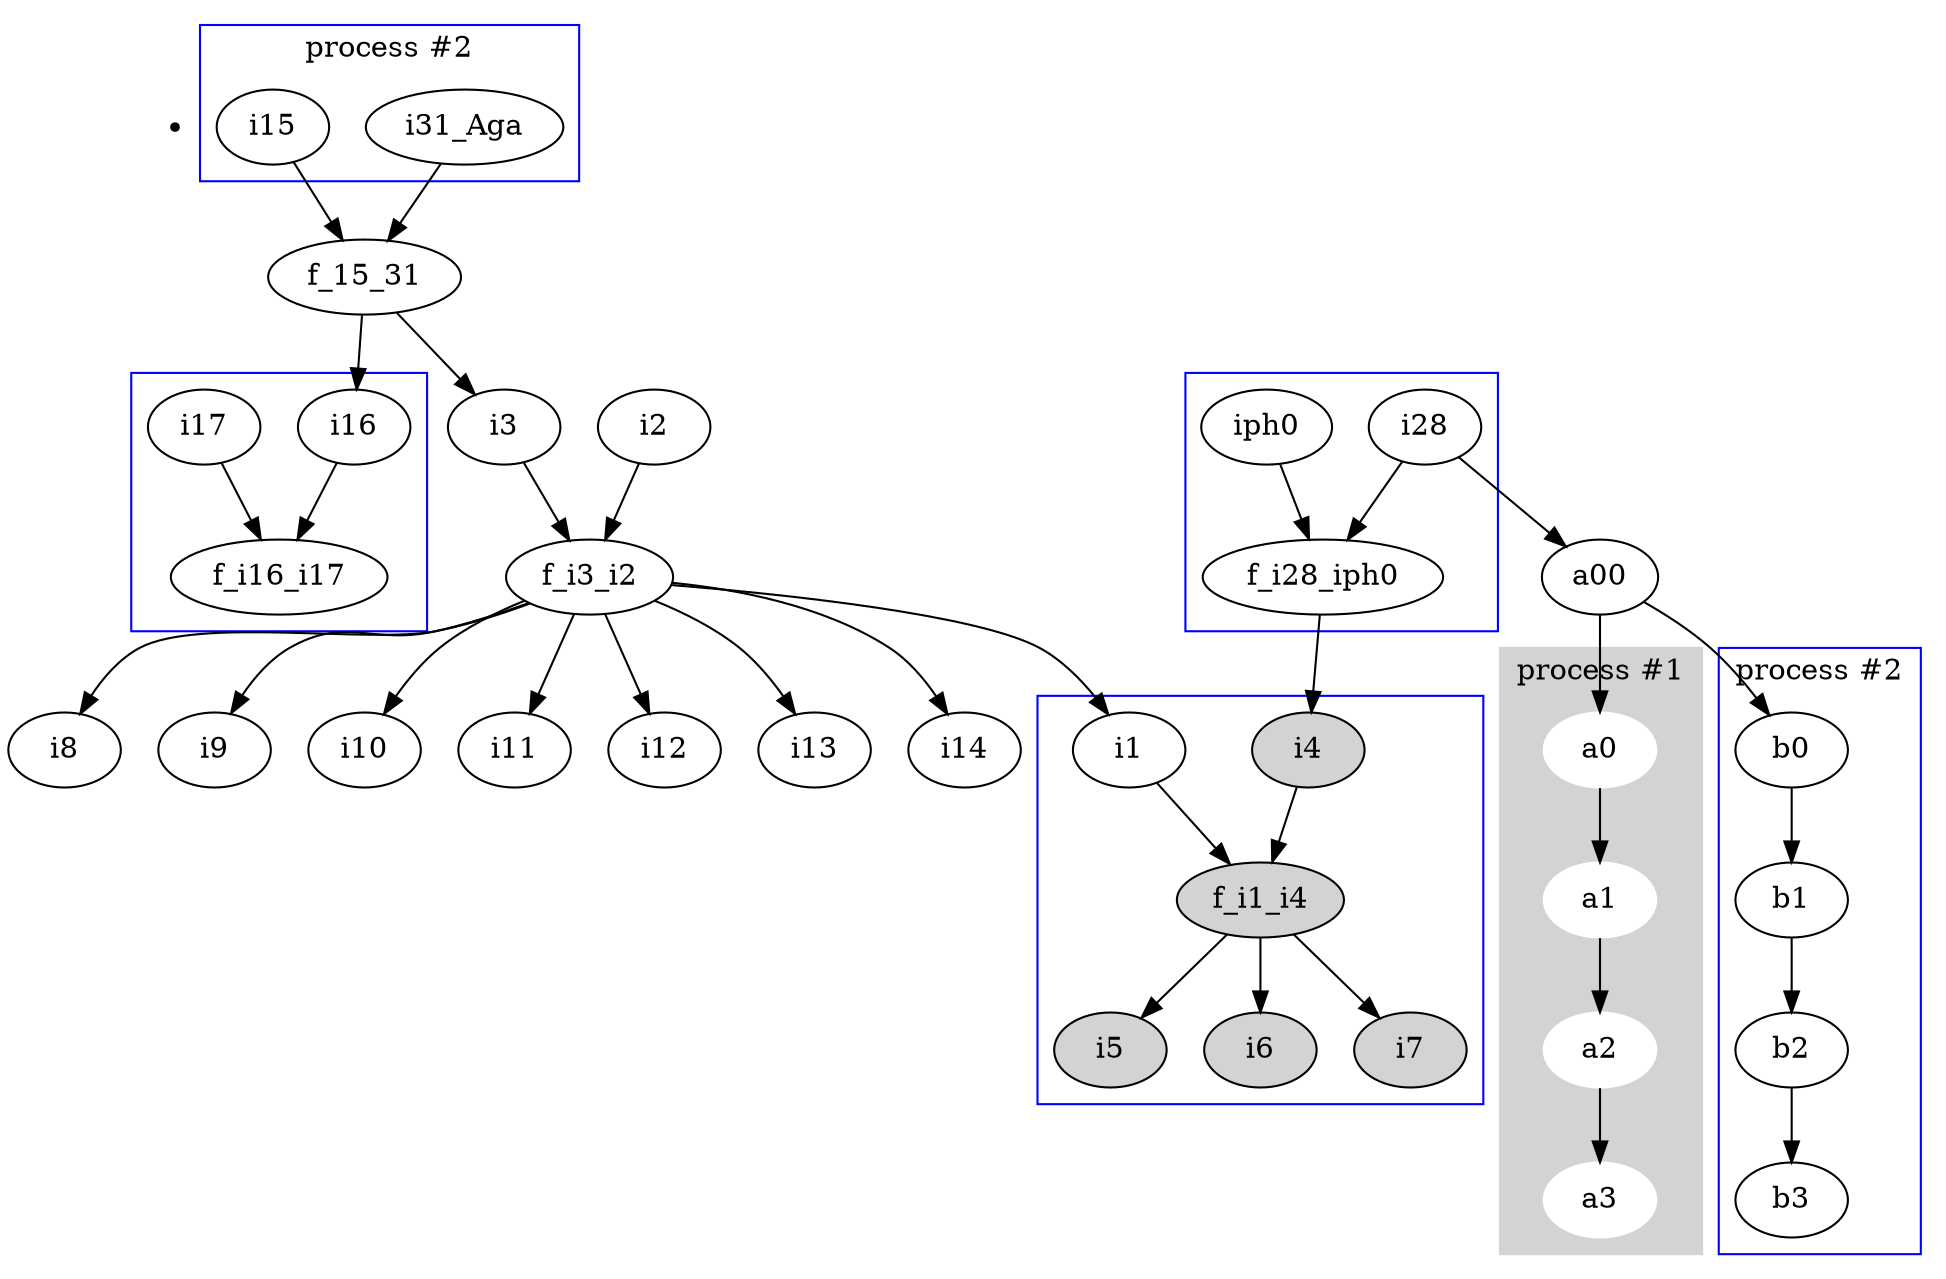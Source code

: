 digraph G {
f_i15_i31 [shape=point];
i31[label=i31_Aga];
        subgraph cluster_f_i15_i31 {
                i15;
                i31;
                node [style=filled];
                color=blue;
                label = "process #2";
        }
        i15 -> f_15_31;
        i31 -> f_15_31;
        f_15_31 -> i16;
        f_15_31 -> i3;
        subgraph cluster_f_i16_i17 {
                i16 -> f_i16_i17;
                i17 -> f_i16_i17;
                color=blue;
        }
        i3 -> f_i3_i2;
        i2 -> f_i3_i2;
        f_i3_i2 -> i8;
        f_i3_i2 -> i9;
        f_i3_i2 -> i10;
        f_i3_i2 -> i11;
        f_i3_i2 -> i12;
        f_i3_i2 -> i13;
        f_i3_i2 -> i14;
        f_i3_i2 -> i1;
        subgraph cluster_cluster_3 {
                node [style=filled];
                i1 -> f_i1_i4;
                i4 -> f_i1_i4;
                f_i1_i4 -> i5;
                f_i1_i4 -> i6;
                f_i1_i4 -> i7;

                color=blue
        }

        subgraph cluster_f_i28_iph0__a {
                i28 -> f_i28_iph0;
                iph0 -> f_i28_iph0;
                f_i28_iph0 -> i4;
                color=blue
        }

subgraph cluster_0 {
		style=filled;
		color=lightgrey;
		node [style=filled,color=white];
		a0 -> a1 -> a2 -> a3;
		label = "process #1";
	}
subgraph cluster_1 {
		b0 -> b1 -> b2 -> b3;
		label = "process #2";
		color=blue
	}
i28 -> a00;
a00 -> a0;
a00 -> b0;
}